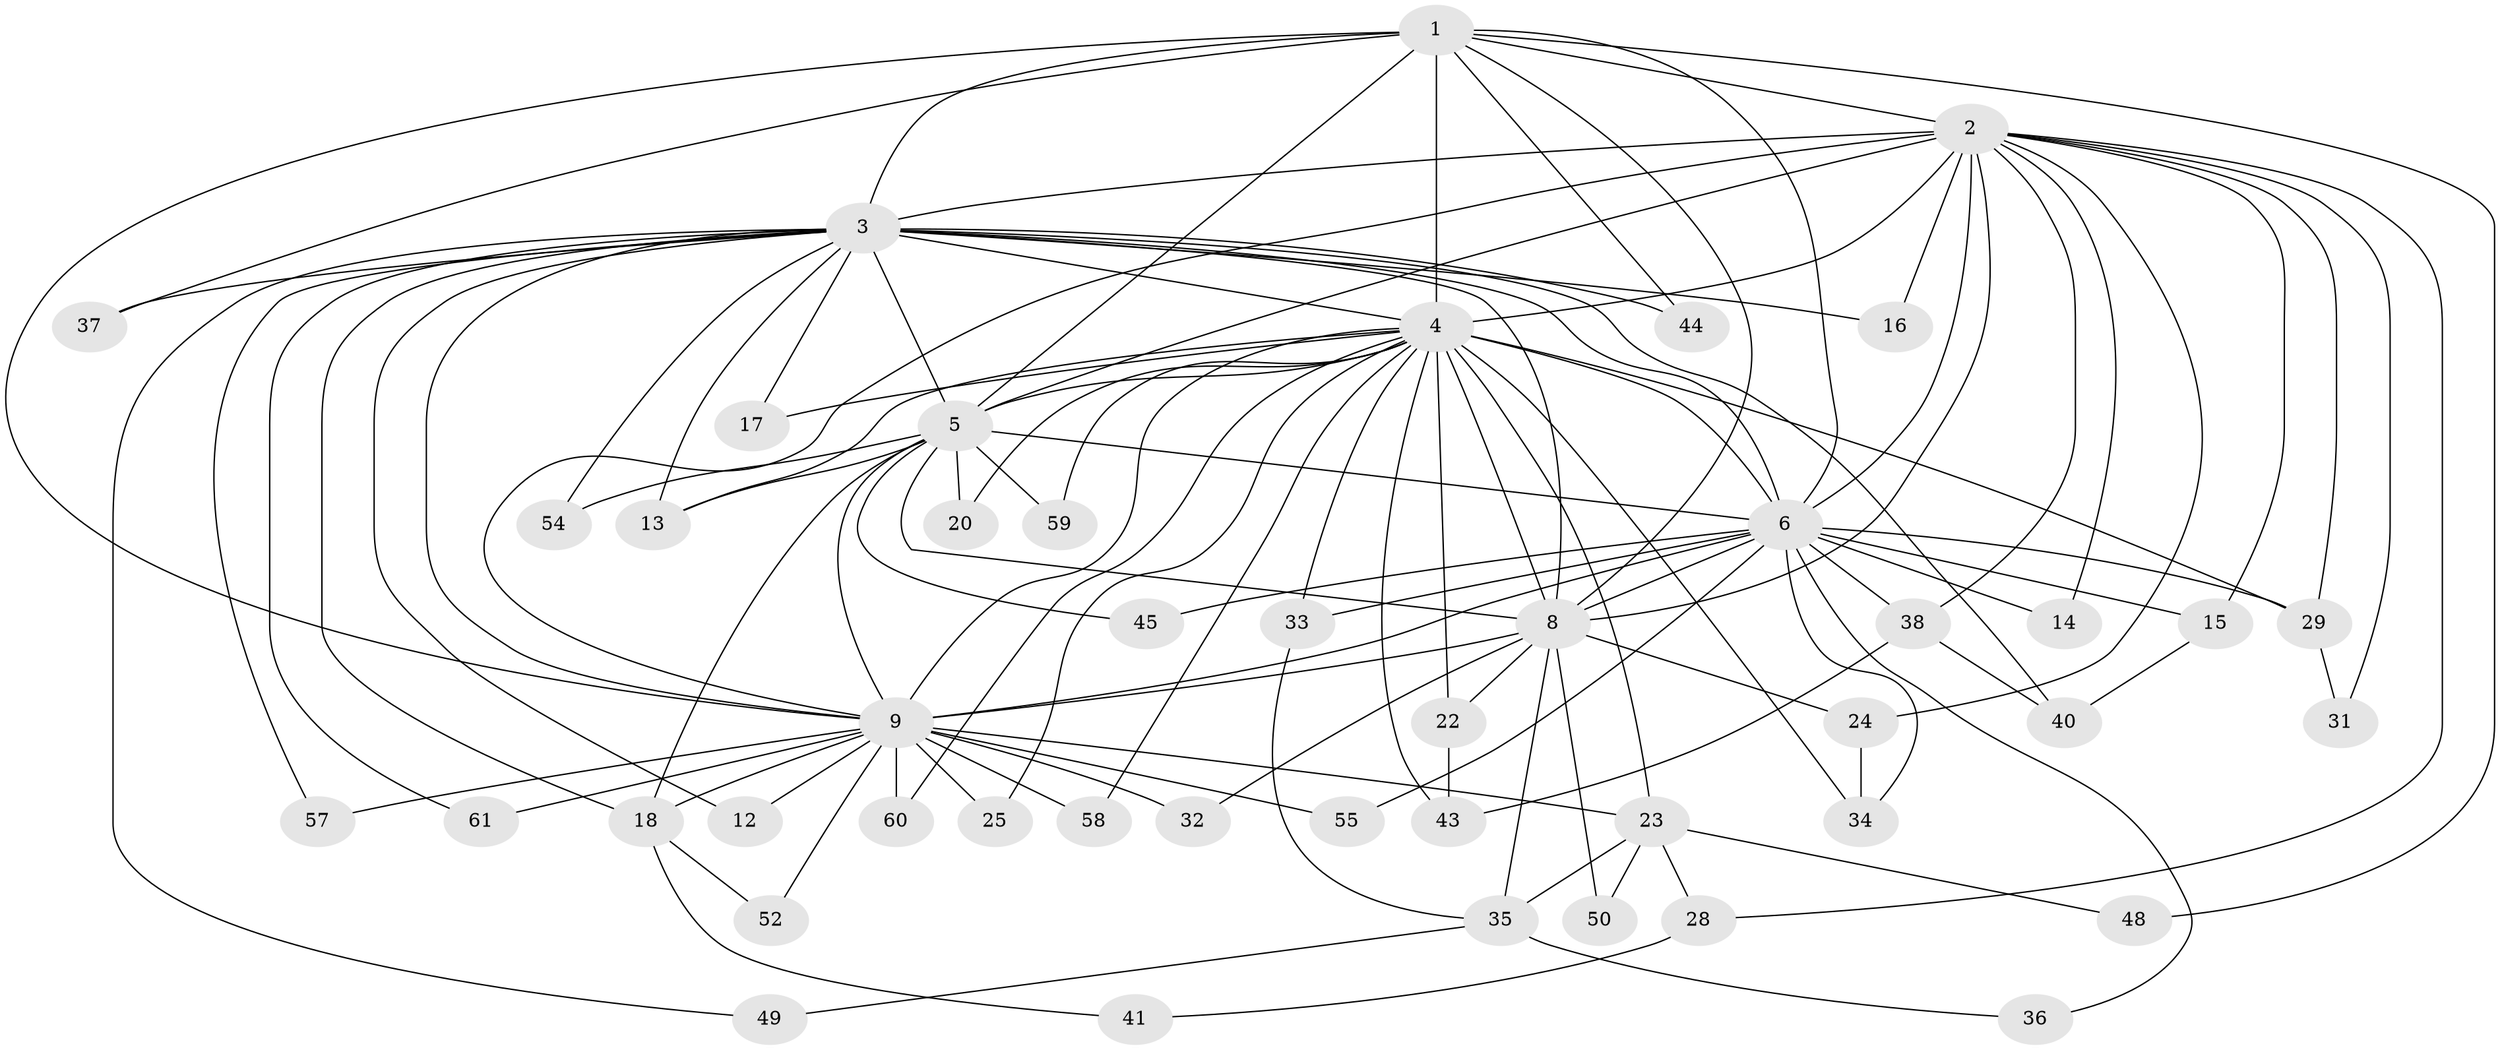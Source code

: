 // original degree distribution, {13: 0.03278688524590164, 18: 0.03278688524590164, 22: 0.01639344262295082, 16: 0.01639344262295082, 15: 0.03278688524590164, 14: 0.01639344262295082, 20: 0.01639344262295082, 2: 0.5081967213114754, 3: 0.2459016393442623, 4: 0.04918032786885246, 6: 0.01639344262295082, 5: 0.01639344262295082}
// Generated by graph-tools (version 1.1) at 2025/11/02/27/25 16:11:02]
// undirected, 46 vertices, 111 edges
graph export_dot {
graph [start="1"]
  node [color=gray90,style=filled];
  1 [super="+26"];
  2 [super="+11"];
  3 [super="+21"];
  4 [super="+7"];
  5 [super="+27"];
  6 [super="+10"];
  8 [super="+39"];
  9 [super="+47"];
  12;
  13;
  14;
  15;
  16;
  17;
  18 [super="+19"];
  20;
  22;
  23 [super="+42"];
  24 [super="+53"];
  25;
  28;
  29 [super="+30"];
  31;
  32;
  33;
  34;
  35 [super="+51"];
  36;
  37;
  38;
  40 [super="+46"];
  41;
  43 [super="+56"];
  44;
  45;
  48;
  49;
  50;
  52;
  54;
  55;
  57;
  58;
  59;
  60;
  61;
  1 -- 2;
  1 -- 3 [weight=2];
  1 -- 4 [weight=2];
  1 -- 5;
  1 -- 6 [weight=2];
  1 -- 8;
  1 -- 9;
  1 -- 37;
  1 -- 44;
  1 -- 48;
  2 -- 3;
  2 -- 4 [weight=2];
  2 -- 5;
  2 -- 6 [weight=3];
  2 -- 8;
  2 -- 9;
  2 -- 14;
  2 -- 15;
  2 -- 16;
  2 -- 24;
  2 -- 28;
  2 -- 31;
  2 -- 38;
  2 -- 29;
  3 -- 4 [weight=3];
  3 -- 5;
  3 -- 6 [weight=2];
  3 -- 8;
  3 -- 9 [weight=2];
  3 -- 12;
  3 -- 13;
  3 -- 16;
  3 -- 17;
  3 -- 18;
  3 -- 40;
  3 -- 44;
  3 -- 49;
  3 -- 54;
  3 -- 57;
  3 -- 61;
  3 -- 37;
  4 -- 5 [weight=2];
  4 -- 6 [weight=4];
  4 -- 8 [weight=3];
  4 -- 9 [weight=2];
  4 -- 13;
  4 -- 29;
  4 -- 33;
  4 -- 43;
  4 -- 59;
  4 -- 60;
  4 -- 17;
  4 -- 20;
  4 -- 22;
  4 -- 23 [weight=2];
  4 -- 25;
  4 -- 34;
  4 -- 58;
  5 -- 6 [weight=2];
  5 -- 8;
  5 -- 9;
  5 -- 20;
  5 -- 45;
  5 -- 54;
  5 -- 59;
  5 -- 13;
  5 -- 18;
  6 -- 8 [weight=2];
  6 -- 9 [weight=2];
  6 -- 14;
  6 -- 34;
  6 -- 45;
  6 -- 55;
  6 -- 33;
  6 -- 36;
  6 -- 38;
  6 -- 15;
  6 -- 29;
  8 -- 9;
  8 -- 22;
  8 -- 24;
  8 -- 32;
  8 -- 35;
  8 -- 50;
  9 -- 12;
  9 -- 18;
  9 -- 23;
  9 -- 25;
  9 -- 32;
  9 -- 52;
  9 -- 55;
  9 -- 58;
  9 -- 60;
  9 -- 61;
  9 -- 57;
  15 -- 40;
  18 -- 41;
  18 -- 52;
  22 -- 43;
  23 -- 28;
  23 -- 48;
  23 -- 50;
  23 -- 35;
  24 -- 34;
  28 -- 41;
  29 -- 31;
  33 -- 35;
  35 -- 36;
  35 -- 49;
  38 -- 40;
  38 -- 43;
}
